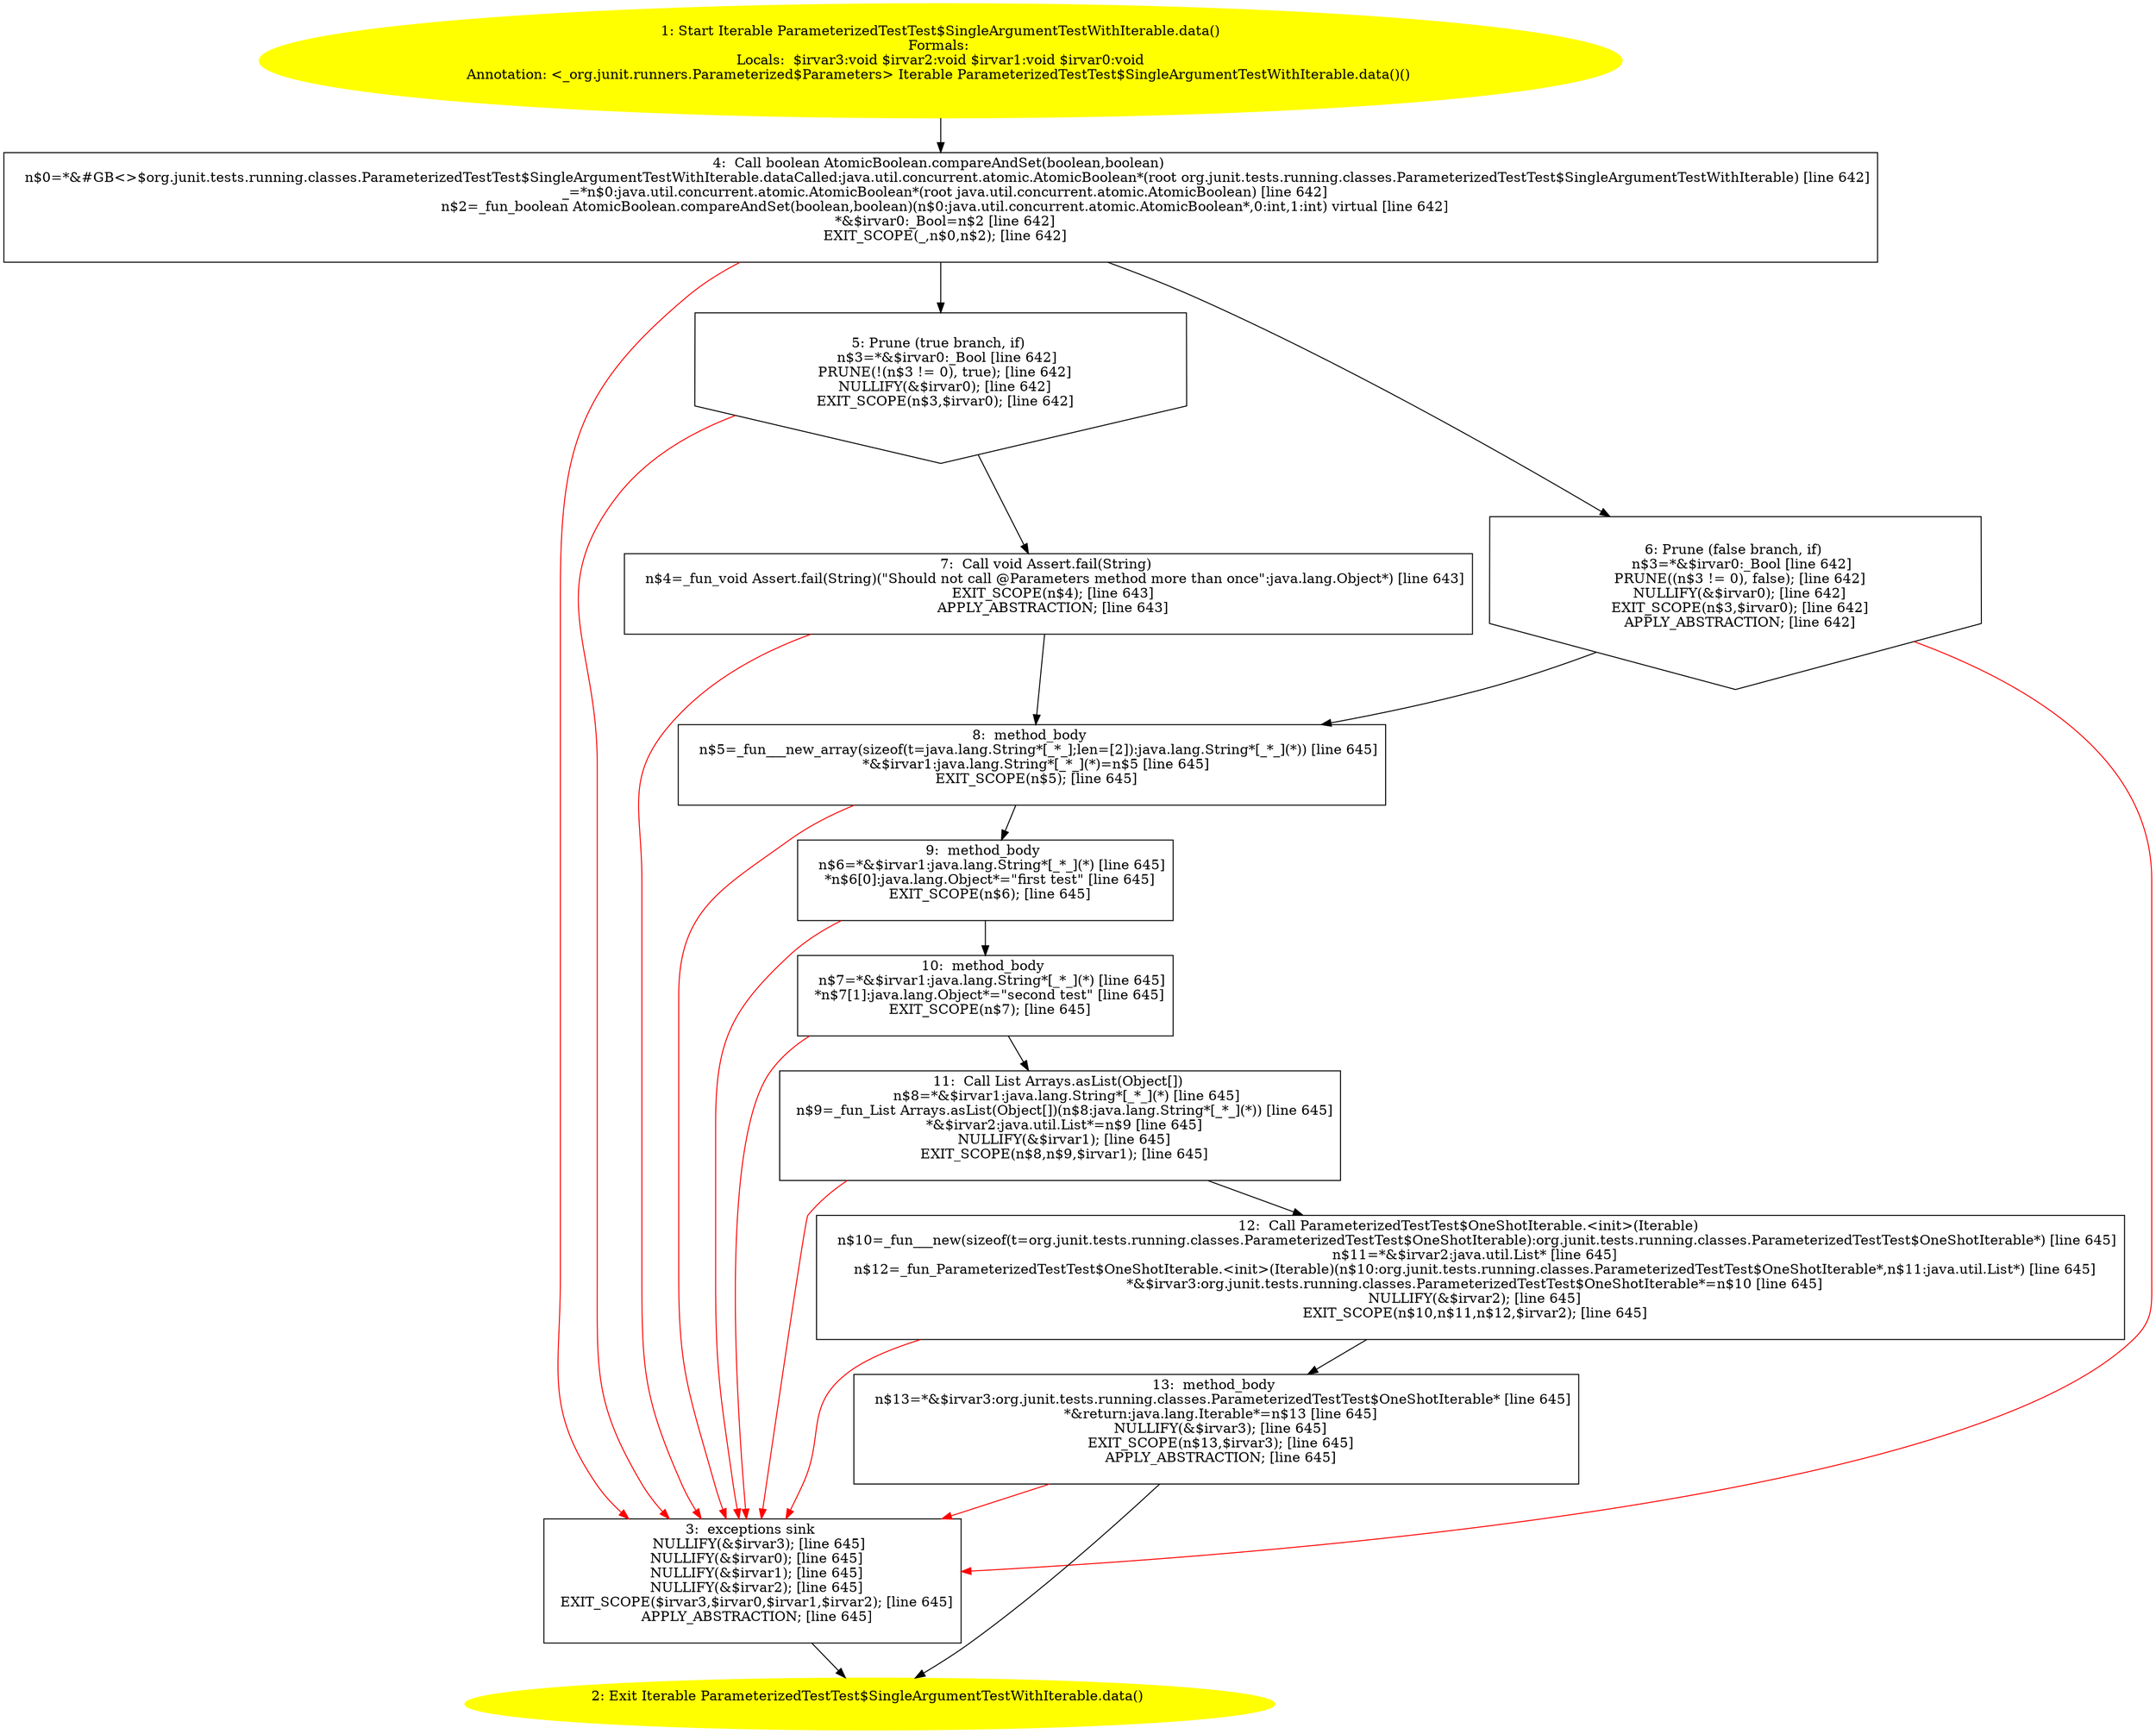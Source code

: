 /* @generated */
digraph cfg {
"org.junit.tests.running.classes.ParameterizedTestTest$SingleArgumentTestWithIterable.data():java.lan.dda7f50b5fd4dbd9154c72b33afa7430_1" [label="1: Start Iterable ParameterizedTestTest$SingleArgumentTestWithIterable.data()\nFormals: \nLocals:  $irvar3:void $irvar2:void $irvar1:void $irvar0:void\nAnnotation: <_org.junit.runners.Parameterized$Parameters> Iterable ParameterizedTestTest$SingleArgumentTestWithIterable.data()() \n  " color=yellow style=filled]
	

	 "org.junit.tests.running.classes.ParameterizedTestTest$SingleArgumentTestWithIterable.data():java.lan.dda7f50b5fd4dbd9154c72b33afa7430_1" -> "org.junit.tests.running.classes.ParameterizedTestTest$SingleArgumentTestWithIterable.data():java.lan.dda7f50b5fd4dbd9154c72b33afa7430_4" ;
"org.junit.tests.running.classes.ParameterizedTestTest$SingleArgumentTestWithIterable.data():java.lan.dda7f50b5fd4dbd9154c72b33afa7430_2" [label="2: Exit Iterable ParameterizedTestTest$SingleArgumentTestWithIterable.data() \n  " color=yellow style=filled]
	

"org.junit.tests.running.classes.ParameterizedTestTest$SingleArgumentTestWithIterable.data():java.lan.dda7f50b5fd4dbd9154c72b33afa7430_3" [label="3:  exceptions sink \n   NULLIFY(&$irvar3); [line 645]\n  NULLIFY(&$irvar0); [line 645]\n  NULLIFY(&$irvar1); [line 645]\n  NULLIFY(&$irvar2); [line 645]\n  EXIT_SCOPE($irvar3,$irvar0,$irvar1,$irvar2); [line 645]\n  APPLY_ABSTRACTION; [line 645]\n " shape="box"]
	

	 "org.junit.tests.running.classes.ParameterizedTestTest$SingleArgumentTestWithIterable.data():java.lan.dda7f50b5fd4dbd9154c72b33afa7430_3" -> "org.junit.tests.running.classes.ParameterizedTestTest$SingleArgumentTestWithIterable.data():java.lan.dda7f50b5fd4dbd9154c72b33afa7430_2" ;
"org.junit.tests.running.classes.ParameterizedTestTest$SingleArgumentTestWithIterable.data():java.lan.dda7f50b5fd4dbd9154c72b33afa7430_4" [label="4:  Call boolean AtomicBoolean.compareAndSet(boolean,boolean) \n   n$0=*&#GB<>$org.junit.tests.running.classes.ParameterizedTestTest$SingleArgumentTestWithIterable.dataCalled:java.util.concurrent.atomic.AtomicBoolean*(root org.junit.tests.running.classes.ParameterizedTestTest$SingleArgumentTestWithIterable) [line 642]\n  _=*n$0:java.util.concurrent.atomic.AtomicBoolean*(root java.util.concurrent.atomic.AtomicBoolean) [line 642]\n  n$2=_fun_boolean AtomicBoolean.compareAndSet(boolean,boolean)(n$0:java.util.concurrent.atomic.AtomicBoolean*,0:int,1:int) virtual [line 642]\n  *&$irvar0:_Bool=n$2 [line 642]\n  EXIT_SCOPE(_,n$0,n$2); [line 642]\n " shape="box"]
	

	 "org.junit.tests.running.classes.ParameterizedTestTest$SingleArgumentTestWithIterable.data():java.lan.dda7f50b5fd4dbd9154c72b33afa7430_4" -> "org.junit.tests.running.classes.ParameterizedTestTest$SingleArgumentTestWithIterable.data():java.lan.dda7f50b5fd4dbd9154c72b33afa7430_5" ;
	 "org.junit.tests.running.classes.ParameterizedTestTest$SingleArgumentTestWithIterable.data():java.lan.dda7f50b5fd4dbd9154c72b33afa7430_4" -> "org.junit.tests.running.classes.ParameterizedTestTest$SingleArgumentTestWithIterable.data():java.lan.dda7f50b5fd4dbd9154c72b33afa7430_6" ;
	 "org.junit.tests.running.classes.ParameterizedTestTest$SingleArgumentTestWithIterable.data():java.lan.dda7f50b5fd4dbd9154c72b33afa7430_4" -> "org.junit.tests.running.classes.ParameterizedTestTest$SingleArgumentTestWithIterable.data():java.lan.dda7f50b5fd4dbd9154c72b33afa7430_3" [color="red" ];
"org.junit.tests.running.classes.ParameterizedTestTest$SingleArgumentTestWithIterable.data():java.lan.dda7f50b5fd4dbd9154c72b33afa7430_5" [label="5: Prune (true branch, if) \n   n$3=*&$irvar0:_Bool [line 642]\n  PRUNE(!(n$3 != 0), true); [line 642]\n  NULLIFY(&$irvar0); [line 642]\n  EXIT_SCOPE(n$3,$irvar0); [line 642]\n " shape="invhouse"]
	

	 "org.junit.tests.running.classes.ParameterizedTestTest$SingleArgumentTestWithIterable.data():java.lan.dda7f50b5fd4dbd9154c72b33afa7430_5" -> "org.junit.tests.running.classes.ParameterizedTestTest$SingleArgumentTestWithIterable.data():java.lan.dda7f50b5fd4dbd9154c72b33afa7430_7" ;
	 "org.junit.tests.running.classes.ParameterizedTestTest$SingleArgumentTestWithIterable.data():java.lan.dda7f50b5fd4dbd9154c72b33afa7430_5" -> "org.junit.tests.running.classes.ParameterizedTestTest$SingleArgumentTestWithIterable.data():java.lan.dda7f50b5fd4dbd9154c72b33afa7430_3" [color="red" ];
"org.junit.tests.running.classes.ParameterizedTestTest$SingleArgumentTestWithIterable.data():java.lan.dda7f50b5fd4dbd9154c72b33afa7430_6" [label="6: Prune (false branch, if) \n   n$3=*&$irvar0:_Bool [line 642]\n  PRUNE((n$3 != 0), false); [line 642]\n  NULLIFY(&$irvar0); [line 642]\n  EXIT_SCOPE(n$3,$irvar0); [line 642]\n  APPLY_ABSTRACTION; [line 642]\n " shape="invhouse"]
	

	 "org.junit.tests.running.classes.ParameterizedTestTest$SingleArgumentTestWithIterable.data():java.lan.dda7f50b5fd4dbd9154c72b33afa7430_6" -> "org.junit.tests.running.classes.ParameterizedTestTest$SingleArgumentTestWithIterable.data():java.lan.dda7f50b5fd4dbd9154c72b33afa7430_8" ;
	 "org.junit.tests.running.classes.ParameterizedTestTest$SingleArgumentTestWithIterable.data():java.lan.dda7f50b5fd4dbd9154c72b33afa7430_6" -> "org.junit.tests.running.classes.ParameterizedTestTest$SingleArgumentTestWithIterable.data():java.lan.dda7f50b5fd4dbd9154c72b33afa7430_3" [color="red" ];
"org.junit.tests.running.classes.ParameterizedTestTest$SingleArgumentTestWithIterable.data():java.lan.dda7f50b5fd4dbd9154c72b33afa7430_7" [label="7:  Call void Assert.fail(String) \n   n$4=_fun_void Assert.fail(String)(\"Should not call @Parameters method more than once\":java.lang.Object*) [line 643]\n  EXIT_SCOPE(n$4); [line 643]\n  APPLY_ABSTRACTION; [line 643]\n " shape="box"]
	

	 "org.junit.tests.running.classes.ParameterizedTestTest$SingleArgumentTestWithIterable.data():java.lan.dda7f50b5fd4dbd9154c72b33afa7430_7" -> "org.junit.tests.running.classes.ParameterizedTestTest$SingleArgumentTestWithIterable.data():java.lan.dda7f50b5fd4dbd9154c72b33afa7430_8" ;
	 "org.junit.tests.running.classes.ParameterizedTestTest$SingleArgumentTestWithIterable.data():java.lan.dda7f50b5fd4dbd9154c72b33afa7430_7" -> "org.junit.tests.running.classes.ParameterizedTestTest$SingleArgumentTestWithIterable.data():java.lan.dda7f50b5fd4dbd9154c72b33afa7430_3" [color="red" ];
"org.junit.tests.running.classes.ParameterizedTestTest$SingleArgumentTestWithIterable.data():java.lan.dda7f50b5fd4dbd9154c72b33afa7430_8" [label="8:  method_body \n   n$5=_fun___new_array(sizeof(t=java.lang.String*[_*_];len=[2]):java.lang.String*[_*_](*)) [line 645]\n  *&$irvar1:java.lang.String*[_*_](*)=n$5 [line 645]\n  EXIT_SCOPE(n$5); [line 645]\n " shape="box"]
	

	 "org.junit.tests.running.classes.ParameterizedTestTest$SingleArgumentTestWithIterable.data():java.lan.dda7f50b5fd4dbd9154c72b33afa7430_8" -> "org.junit.tests.running.classes.ParameterizedTestTest$SingleArgumentTestWithIterable.data():java.lan.dda7f50b5fd4dbd9154c72b33afa7430_9" ;
	 "org.junit.tests.running.classes.ParameterizedTestTest$SingleArgumentTestWithIterable.data():java.lan.dda7f50b5fd4dbd9154c72b33afa7430_8" -> "org.junit.tests.running.classes.ParameterizedTestTest$SingleArgumentTestWithIterable.data():java.lan.dda7f50b5fd4dbd9154c72b33afa7430_3" [color="red" ];
"org.junit.tests.running.classes.ParameterizedTestTest$SingleArgumentTestWithIterable.data():java.lan.dda7f50b5fd4dbd9154c72b33afa7430_9" [label="9:  method_body \n   n$6=*&$irvar1:java.lang.String*[_*_](*) [line 645]\n  *n$6[0]:java.lang.Object*=\"first test\" [line 645]\n  EXIT_SCOPE(n$6); [line 645]\n " shape="box"]
	

	 "org.junit.tests.running.classes.ParameterizedTestTest$SingleArgumentTestWithIterable.data():java.lan.dda7f50b5fd4dbd9154c72b33afa7430_9" -> "org.junit.tests.running.classes.ParameterizedTestTest$SingleArgumentTestWithIterable.data():java.lan.dda7f50b5fd4dbd9154c72b33afa7430_10" ;
	 "org.junit.tests.running.classes.ParameterizedTestTest$SingleArgumentTestWithIterable.data():java.lan.dda7f50b5fd4dbd9154c72b33afa7430_9" -> "org.junit.tests.running.classes.ParameterizedTestTest$SingleArgumentTestWithIterable.data():java.lan.dda7f50b5fd4dbd9154c72b33afa7430_3" [color="red" ];
"org.junit.tests.running.classes.ParameterizedTestTest$SingleArgumentTestWithIterable.data():java.lan.dda7f50b5fd4dbd9154c72b33afa7430_10" [label="10:  method_body \n   n$7=*&$irvar1:java.lang.String*[_*_](*) [line 645]\n  *n$7[1]:java.lang.Object*=\"second test\" [line 645]\n  EXIT_SCOPE(n$7); [line 645]\n " shape="box"]
	

	 "org.junit.tests.running.classes.ParameterizedTestTest$SingleArgumentTestWithIterable.data():java.lan.dda7f50b5fd4dbd9154c72b33afa7430_10" -> "org.junit.tests.running.classes.ParameterizedTestTest$SingleArgumentTestWithIterable.data():java.lan.dda7f50b5fd4dbd9154c72b33afa7430_11" ;
	 "org.junit.tests.running.classes.ParameterizedTestTest$SingleArgumentTestWithIterable.data():java.lan.dda7f50b5fd4dbd9154c72b33afa7430_10" -> "org.junit.tests.running.classes.ParameterizedTestTest$SingleArgumentTestWithIterable.data():java.lan.dda7f50b5fd4dbd9154c72b33afa7430_3" [color="red" ];
"org.junit.tests.running.classes.ParameterizedTestTest$SingleArgumentTestWithIterable.data():java.lan.dda7f50b5fd4dbd9154c72b33afa7430_11" [label="11:  Call List Arrays.asList(Object[]) \n   n$8=*&$irvar1:java.lang.String*[_*_](*) [line 645]\n  n$9=_fun_List Arrays.asList(Object[])(n$8:java.lang.String*[_*_](*)) [line 645]\n  *&$irvar2:java.util.List*=n$9 [line 645]\n  NULLIFY(&$irvar1); [line 645]\n  EXIT_SCOPE(n$8,n$9,$irvar1); [line 645]\n " shape="box"]
	

	 "org.junit.tests.running.classes.ParameterizedTestTest$SingleArgumentTestWithIterable.data():java.lan.dda7f50b5fd4dbd9154c72b33afa7430_11" -> "org.junit.tests.running.classes.ParameterizedTestTest$SingleArgumentTestWithIterable.data():java.lan.dda7f50b5fd4dbd9154c72b33afa7430_12" ;
	 "org.junit.tests.running.classes.ParameterizedTestTest$SingleArgumentTestWithIterable.data():java.lan.dda7f50b5fd4dbd9154c72b33afa7430_11" -> "org.junit.tests.running.classes.ParameterizedTestTest$SingleArgumentTestWithIterable.data():java.lan.dda7f50b5fd4dbd9154c72b33afa7430_3" [color="red" ];
"org.junit.tests.running.classes.ParameterizedTestTest$SingleArgumentTestWithIterable.data():java.lan.dda7f50b5fd4dbd9154c72b33afa7430_12" [label="12:  Call ParameterizedTestTest$OneShotIterable.<init>(Iterable) \n   n$10=_fun___new(sizeof(t=org.junit.tests.running.classes.ParameterizedTestTest$OneShotIterable):org.junit.tests.running.classes.ParameterizedTestTest$OneShotIterable*) [line 645]\n  n$11=*&$irvar2:java.util.List* [line 645]\n  n$12=_fun_ParameterizedTestTest$OneShotIterable.<init>(Iterable)(n$10:org.junit.tests.running.classes.ParameterizedTestTest$OneShotIterable*,n$11:java.util.List*) [line 645]\n  *&$irvar3:org.junit.tests.running.classes.ParameterizedTestTest$OneShotIterable*=n$10 [line 645]\n  NULLIFY(&$irvar2); [line 645]\n  EXIT_SCOPE(n$10,n$11,n$12,$irvar2); [line 645]\n " shape="box"]
	

	 "org.junit.tests.running.classes.ParameterizedTestTest$SingleArgumentTestWithIterable.data():java.lan.dda7f50b5fd4dbd9154c72b33afa7430_12" -> "org.junit.tests.running.classes.ParameterizedTestTest$SingleArgumentTestWithIterable.data():java.lan.dda7f50b5fd4dbd9154c72b33afa7430_13" ;
	 "org.junit.tests.running.classes.ParameterizedTestTest$SingleArgumentTestWithIterable.data():java.lan.dda7f50b5fd4dbd9154c72b33afa7430_12" -> "org.junit.tests.running.classes.ParameterizedTestTest$SingleArgumentTestWithIterable.data():java.lan.dda7f50b5fd4dbd9154c72b33afa7430_3" [color="red" ];
"org.junit.tests.running.classes.ParameterizedTestTest$SingleArgumentTestWithIterable.data():java.lan.dda7f50b5fd4dbd9154c72b33afa7430_13" [label="13:  method_body \n   n$13=*&$irvar3:org.junit.tests.running.classes.ParameterizedTestTest$OneShotIterable* [line 645]\n  *&return:java.lang.Iterable*=n$13 [line 645]\n  NULLIFY(&$irvar3); [line 645]\n  EXIT_SCOPE(n$13,$irvar3); [line 645]\n  APPLY_ABSTRACTION; [line 645]\n " shape="box"]
	

	 "org.junit.tests.running.classes.ParameterizedTestTest$SingleArgumentTestWithIterable.data():java.lan.dda7f50b5fd4dbd9154c72b33afa7430_13" -> "org.junit.tests.running.classes.ParameterizedTestTest$SingleArgumentTestWithIterable.data():java.lan.dda7f50b5fd4dbd9154c72b33afa7430_2" ;
	 "org.junit.tests.running.classes.ParameterizedTestTest$SingleArgumentTestWithIterable.data():java.lan.dda7f50b5fd4dbd9154c72b33afa7430_13" -> "org.junit.tests.running.classes.ParameterizedTestTest$SingleArgumentTestWithIterable.data():java.lan.dda7f50b5fd4dbd9154c72b33afa7430_3" [color="red" ];
}
